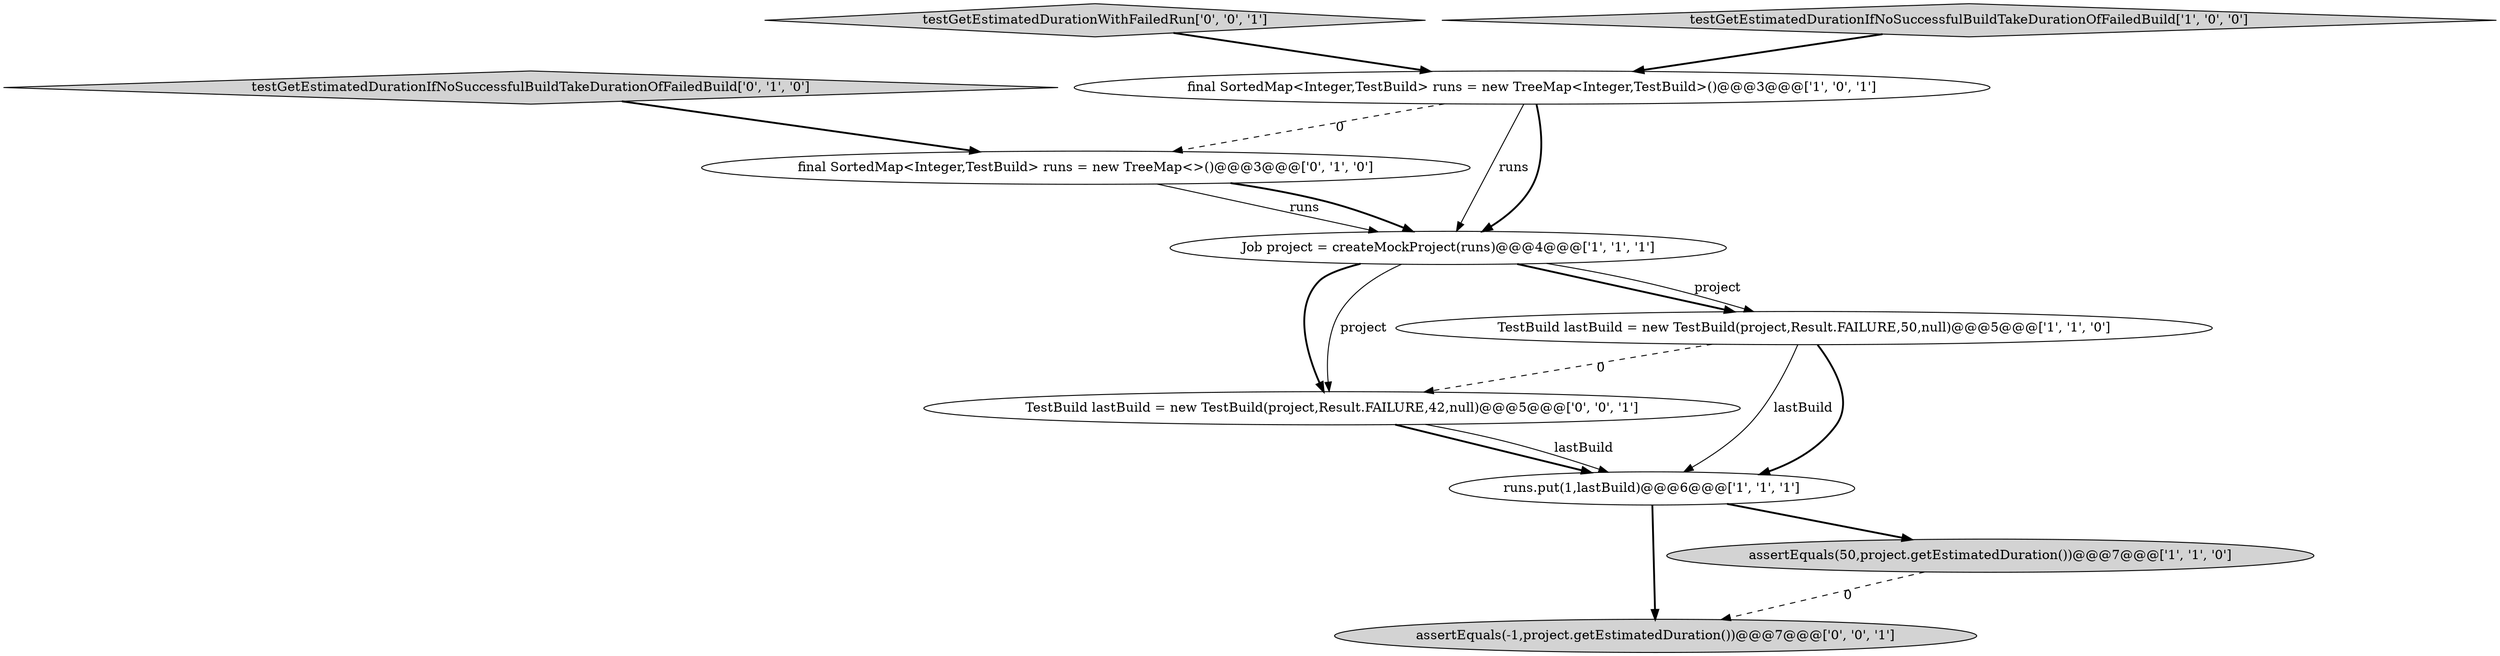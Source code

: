digraph {
8 [style = filled, label = "assertEquals(-1,project.getEstimatedDuration())@@@7@@@['0', '0', '1']", fillcolor = lightgray, shape = ellipse image = "AAA0AAABBB3BBB"];
1 [style = filled, label = "assertEquals(50,project.getEstimatedDuration())@@@7@@@['1', '1', '0']", fillcolor = lightgray, shape = ellipse image = "AAA0AAABBB1BBB"];
6 [style = filled, label = "testGetEstimatedDurationIfNoSuccessfulBuildTakeDurationOfFailedBuild['0', '1', '0']", fillcolor = lightgray, shape = diamond image = "AAA0AAABBB2BBB"];
2 [style = filled, label = "runs.put(1,lastBuild)@@@6@@@['1', '1', '1']", fillcolor = white, shape = ellipse image = "AAA0AAABBB1BBB"];
10 [style = filled, label = "TestBuild lastBuild = new TestBuild(project,Result.FAILURE,42,null)@@@5@@@['0', '0', '1']", fillcolor = white, shape = ellipse image = "AAA0AAABBB3BBB"];
7 [style = filled, label = "final SortedMap<Integer,TestBuild> runs = new TreeMap<>()@@@3@@@['0', '1', '0']", fillcolor = white, shape = ellipse image = "AAA1AAABBB2BBB"];
3 [style = filled, label = "Job project = createMockProject(runs)@@@4@@@['1', '1', '1']", fillcolor = white, shape = ellipse image = "AAA0AAABBB1BBB"];
9 [style = filled, label = "testGetEstimatedDurationWithFailedRun['0', '0', '1']", fillcolor = lightgray, shape = diamond image = "AAA0AAABBB3BBB"];
5 [style = filled, label = "testGetEstimatedDurationIfNoSuccessfulBuildTakeDurationOfFailedBuild['1', '0', '0']", fillcolor = lightgray, shape = diamond image = "AAA0AAABBB1BBB"];
0 [style = filled, label = "final SortedMap<Integer,TestBuild> runs = new TreeMap<Integer,TestBuild>()@@@3@@@['1', '0', '1']", fillcolor = white, shape = ellipse image = "AAA0AAABBB1BBB"];
4 [style = filled, label = "TestBuild lastBuild = new TestBuild(project,Result.FAILURE,50,null)@@@5@@@['1', '1', '0']", fillcolor = white, shape = ellipse image = "AAA0AAABBB1BBB"];
2->8 [style = bold, label=""];
4->10 [style = dashed, label="0"];
3->10 [style = bold, label=""];
3->10 [style = solid, label="project"];
0->3 [style = solid, label="runs"];
4->2 [style = solid, label="lastBuild"];
5->0 [style = bold, label=""];
0->7 [style = dashed, label="0"];
6->7 [style = bold, label=""];
1->8 [style = dashed, label="0"];
0->3 [style = bold, label=""];
10->2 [style = bold, label=""];
9->0 [style = bold, label=""];
2->1 [style = bold, label=""];
3->4 [style = bold, label=""];
7->3 [style = solid, label="runs"];
10->2 [style = solid, label="lastBuild"];
4->2 [style = bold, label=""];
3->4 [style = solid, label="project"];
7->3 [style = bold, label=""];
}
